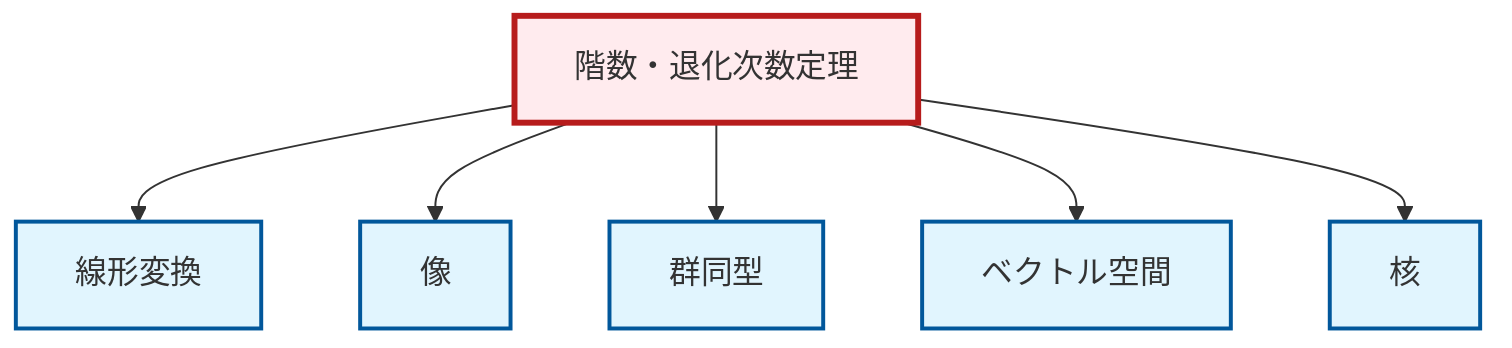 graph TD
    classDef definition fill:#e1f5fe,stroke:#01579b,stroke-width:2px
    classDef theorem fill:#f3e5f5,stroke:#4a148c,stroke-width:2px
    classDef axiom fill:#fff3e0,stroke:#e65100,stroke-width:2px
    classDef example fill:#e8f5e9,stroke:#1b5e20,stroke-width:2px
    classDef current fill:#ffebee,stroke:#b71c1c,stroke-width:3px
    def-image["像"]:::definition
    def-isomorphism["群同型"]:::definition
    def-kernel["核"]:::definition
    def-vector-space["ベクトル空間"]:::definition
    def-linear-transformation["線形変換"]:::definition
    thm-rank-nullity["階数・退化次数定理"]:::theorem
    thm-rank-nullity --> def-linear-transformation
    thm-rank-nullity --> def-image
    thm-rank-nullity --> def-isomorphism
    thm-rank-nullity --> def-vector-space
    thm-rank-nullity --> def-kernel
    class thm-rank-nullity current